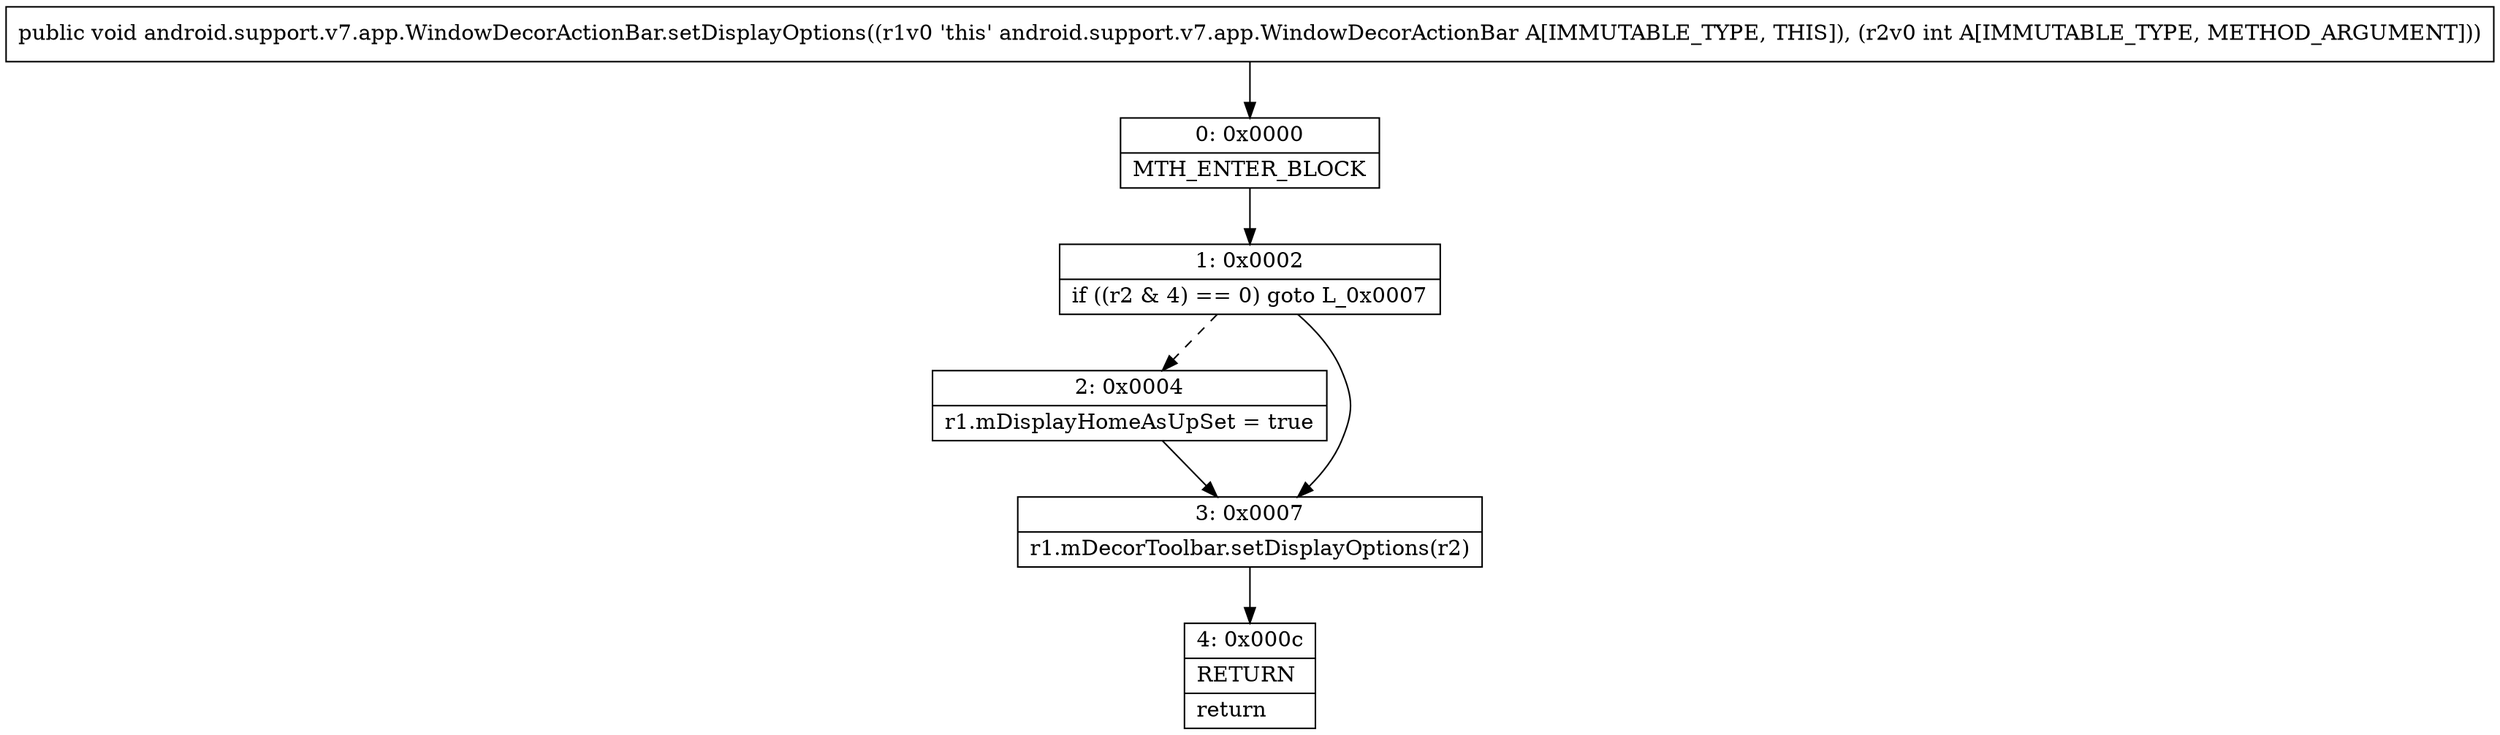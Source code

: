digraph "CFG forandroid.support.v7.app.WindowDecorActionBar.setDisplayOptions(I)V" {
Node_0 [shape=record,label="{0\:\ 0x0000|MTH_ENTER_BLOCK\l}"];
Node_1 [shape=record,label="{1\:\ 0x0002|if ((r2 & 4) == 0) goto L_0x0007\l}"];
Node_2 [shape=record,label="{2\:\ 0x0004|r1.mDisplayHomeAsUpSet = true\l}"];
Node_3 [shape=record,label="{3\:\ 0x0007|r1.mDecorToolbar.setDisplayOptions(r2)\l}"];
Node_4 [shape=record,label="{4\:\ 0x000c|RETURN\l|return\l}"];
MethodNode[shape=record,label="{public void android.support.v7.app.WindowDecorActionBar.setDisplayOptions((r1v0 'this' android.support.v7.app.WindowDecorActionBar A[IMMUTABLE_TYPE, THIS]), (r2v0 int A[IMMUTABLE_TYPE, METHOD_ARGUMENT])) }"];
MethodNode -> Node_0;
Node_0 -> Node_1;
Node_1 -> Node_2[style=dashed];
Node_1 -> Node_3;
Node_2 -> Node_3;
Node_3 -> Node_4;
}

